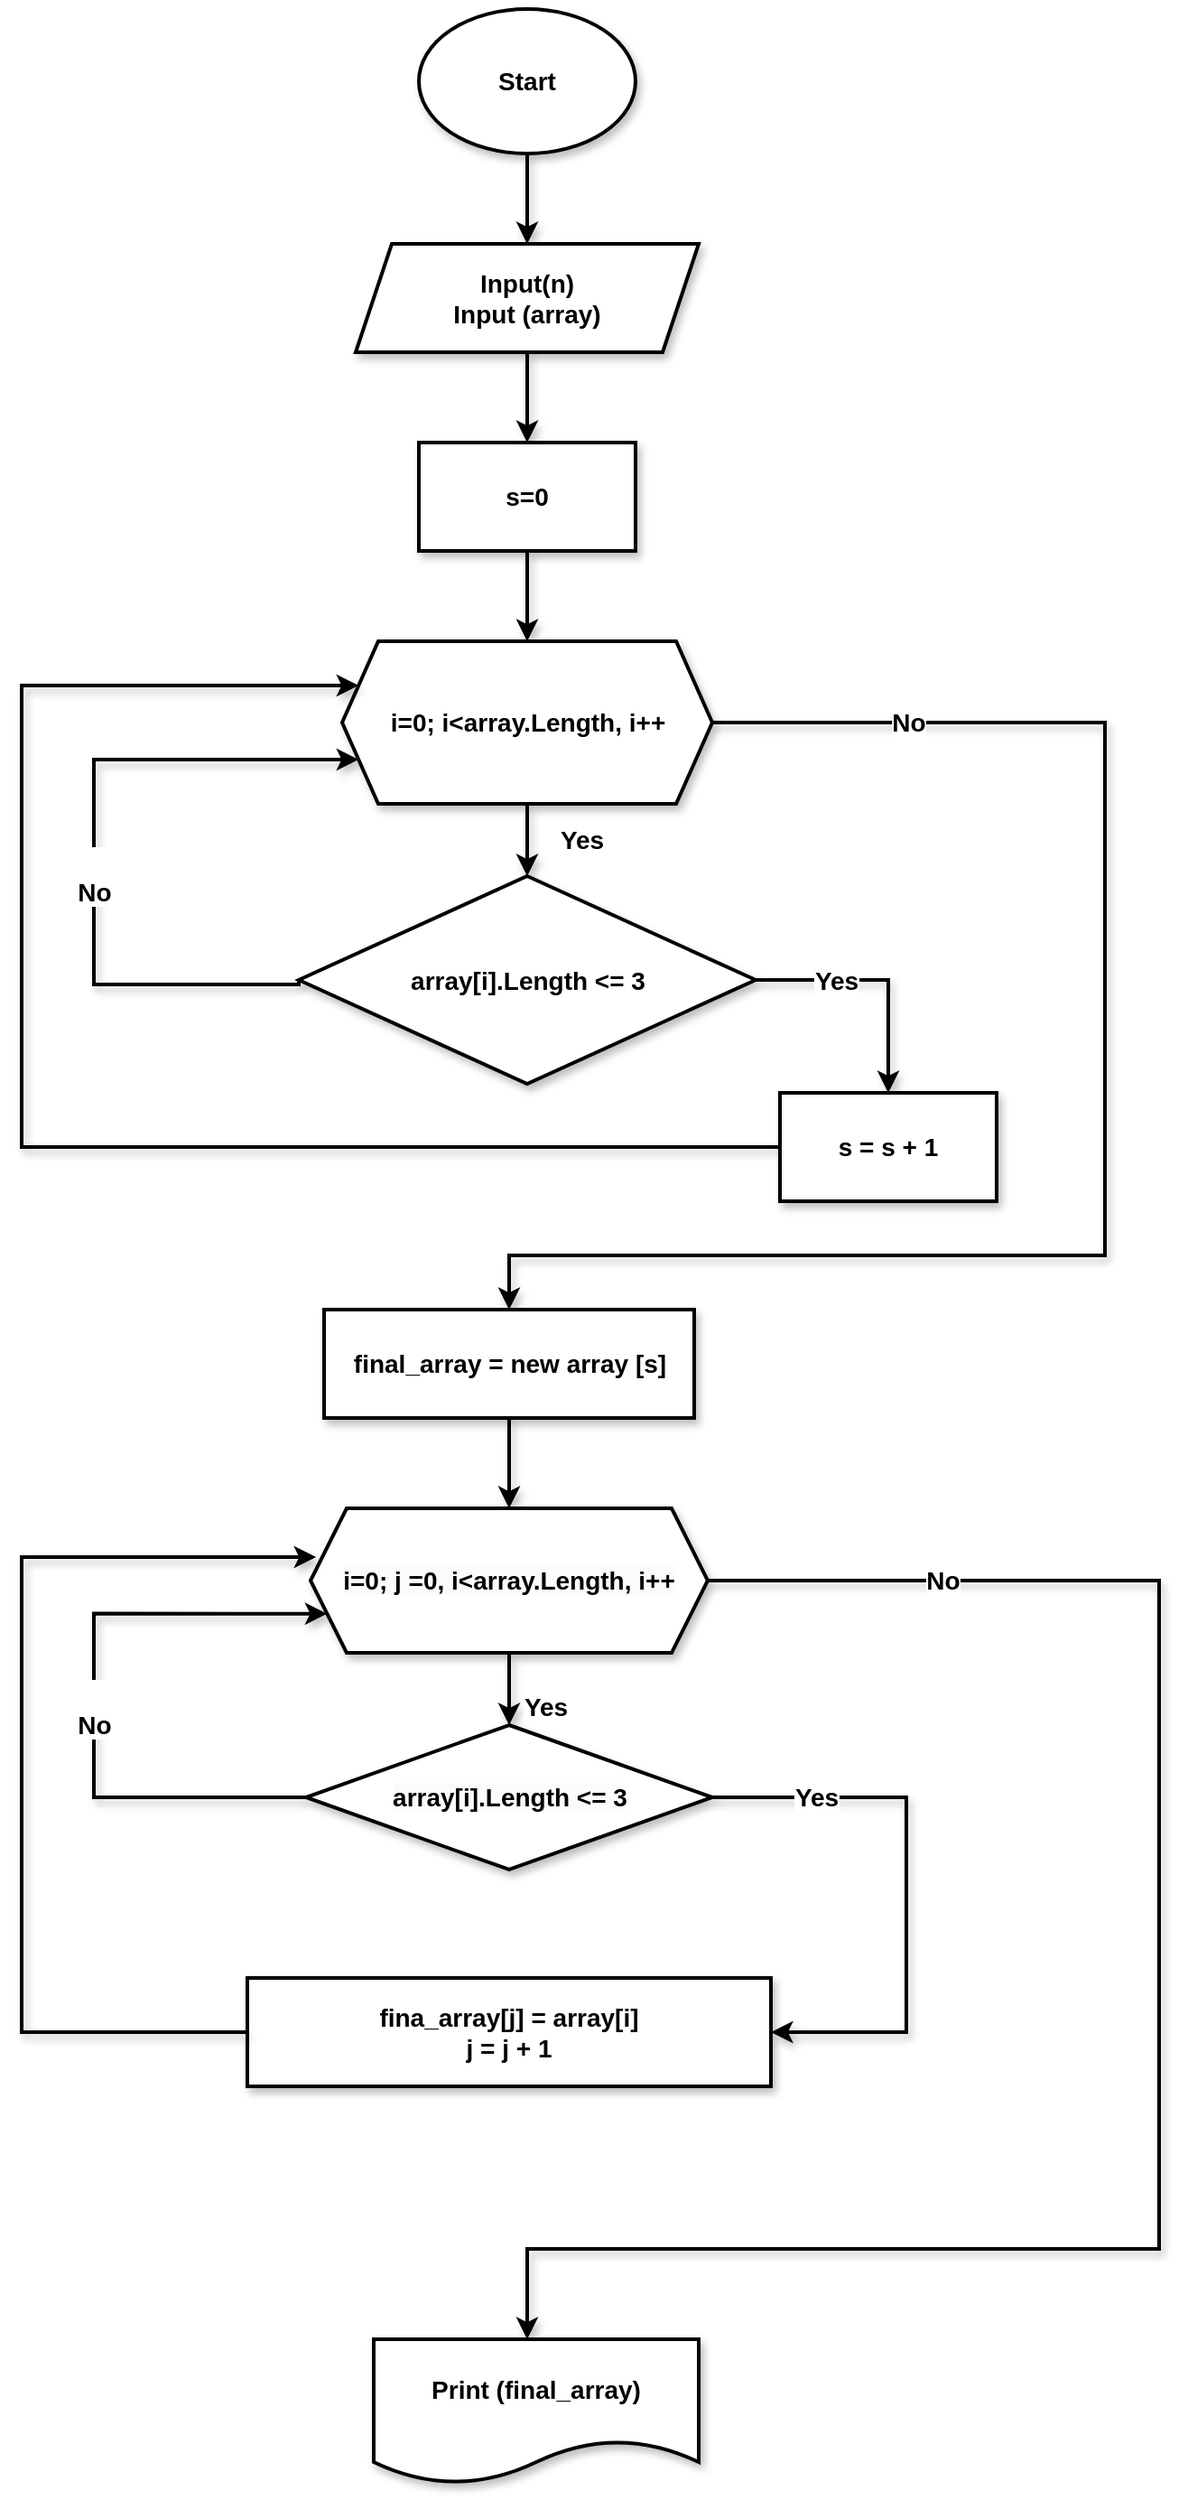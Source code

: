 <mxfile version="24.2.5" type="github">
  <diagram id="C5RBs43oDa-KdzZeNtuy" name="Page-1">
    <mxGraphModel dx="1380" dy="749" grid="1" gridSize="10" guides="1" tooltips="1" connect="1" arrows="1" fold="1" page="1" pageScale="1" pageWidth="827" pageHeight="1169" math="0" shadow="0">
      <root>
        <mxCell id="WIyWlLk6GJQsqaUBKTNV-0" />
        <mxCell id="WIyWlLk6GJQsqaUBKTNV-1" parent="WIyWlLk6GJQsqaUBKTNV-0" />
        <mxCell id="L28LVKQezSPmxj77LQ7G-15" style="edgeStyle=orthogonalEdgeStyle;rounded=0;orthogonalLoop=1;jettySize=auto;html=1;strokeWidth=2;fontSize=14;fontStyle=1;labelBorderColor=none;fontFamily=Helvetica;shadow=1;" edge="1" parent="WIyWlLk6GJQsqaUBKTNV-1" source="L28LVKQezSPmxj77LQ7G-0" target="L28LVKQezSPmxj77LQ7G-1">
          <mxGeometry relative="1" as="geometry" />
        </mxCell>
        <mxCell id="L28LVKQezSPmxj77LQ7G-0" value="Start" style="ellipse;whiteSpace=wrap;html=1;strokeWidth=2;fontSize=14;fontStyle=1;labelBorderColor=none;fontFamily=Helvetica;shadow=1;" vertex="1" parent="WIyWlLk6GJQsqaUBKTNV-1">
          <mxGeometry x="340" y="40" width="120" height="80" as="geometry" />
        </mxCell>
        <mxCell id="L28LVKQezSPmxj77LQ7G-16" style="edgeStyle=orthogonalEdgeStyle;rounded=0;orthogonalLoop=1;jettySize=auto;html=1;strokeWidth=2;fontSize=14;fontStyle=1;labelBorderColor=none;fontFamily=Helvetica;shadow=1;" edge="1" parent="WIyWlLk6GJQsqaUBKTNV-1" source="L28LVKQezSPmxj77LQ7G-1" target="L28LVKQezSPmxj77LQ7G-4">
          <mxGeometry relative="1" as="geometry" />
        </mxCell>
        <mxCell id="L28LVKQezSPmxj77LQ7G-1" value="Input(n)&lt;div style=&quot;font-size: 14px;&quot;&gt;Input (array)&lt;/div&gt;" style="shape=parallelogram;perimeter=parallelogramPerimeter;whiteSpace=wrap;html=1;fixedSize=1;strokeWidth=2;fontSize=14;fontStyle=1;labelBorderColor=none;fontFamily=Helvetica;shadow=1;" vertex="1" parent="WIyWlLk6GJQsqaUBKTNV-1">
          <mxGeometry x="305" y="170" width="190" height="60" as="geometry" />
        </mxCell>
        <mxCell id="L28LVKQezSPmxj77LQ7G-17" style="edgeStyle=orthogonalEdgeStyle;rounded=0;orthogonalLoop=1;jettySize=auto;html=1;strokeWidth=2;fontSize=14;fontStyle=1;labelBorderColor=none;fontFamily=Helvetica;shadow=1;" edge="1" parent="WIyWlLk6GJQsqaUBKTNV-1" source="L28LVKQezSPmxj77LQ7G-4" target="L28LVKQezSPmxj77LQ7G-5">
          <mxGeometry relative="1" as="geometry" />
        </mxCell>
        <mxCell id="L28LVKQezSPmxj77LQ7G-4" value="s=0" style="rounded=0;whiteSpace=wrap;html=1;strokeWidth=2;fontSize=14;fontStyle=1;labelBorderColor=none;fontFamily=Helvetica;shadow=1;" vertex="1" parent="WIyWlLk6GJQsqaUBKTNV-1">
          <mxGeometry x="340" y="280" width="120" height="60" as="geometry" />
        </mxCell>
        <mxCell id="L28LVKQezSPmxj77LQ7G-9" value="Yes" style="edgeStyle=orthogonalEdgeStyle;rounded=0;orthogonalLoop=1;jettySize=auto;html=1;entryX=0.5;entryY=0;entryDx=0;entryDy=0;strokeWidth=2;fontSize=14;fontStyle=1;labelBorderColor=none;fontFamily=Helvetica;shadow=1;" edge="1" parent="WIyWlLk6GJQsqaUBKTNV-1" source="L28LVKQezSPmxj77LQ7G-5" target="L28LVKQezSPmxj77LQ7G-7">
          <mxGeometry y="30" relative="1" as="geometry">
            <Array as="points">
              <mxPoint x="400" y="500" />
              <mxPoint x="400" y="500" />
            </Array>
            <mxPoint as="offset" />
          </mxGeometry>
        </mxCell>
        <mxCell id="L28LVKQezSPmxj77LQ7G-13" value="No" style="edgeStyle=orthogonalEdgeStyle;rounded=0;orthogonalLoop=1;jettySize=auto;html=1;strokeWidth=2;shadow=1;fontSize=14;fontStyle=1" edge="1" parent="WIyWlLk6GJQsqaUBKTNV-1" source="L28LVKQezSPmxj77LQ7G-5" target="L28LVKQezSPmxj77LQ7G-14">
          <mxGeometry x="-0.754" relative="1" as="geometry">
            <mxPoint x="520" y="880" as="targetPoint" />
            <Array as="points">
              <mxPoint x="720" y="435" />
              <mxPoint x="720" y="730" />
              <mxPoint x="390" y="730" />
            </Array>
            <mxPoint x="1" as="offset" />
          </mxGeometry>
        </mxCell>
        <mxCell id="L28LVKQezSPmxj77LQ7G-5" value="i=0; i&amp;lt;array.Length, i++" style="shape=hexagon;perimeter=hexagonPerimeter2;whiteSpace=wrap;html=1;fixedSize=1;strokeWidth=2;fontSize=14;fontStyle=1;labelBorderColor=none;fontFamily=Helvetica;shadow=1;" vertex="1" parent="WIyWlLk6GJQsqaUBKTNV-1">
          <mxGeometry x="297.5" y="390" width="205" height="90" as="geometry" />
        </mxCell>
        <mxCell id="L28LVKQezSPmxj77LQ7G-8" value="&lt;div&gt;&lt;br&gt;&lt;/div&gt;&lt;div&gt;No&lt;br&gt;&lt;/div&gt;" style="edgeStyle=orthogonalEdgeStyle;rounded=0;orthogonalLoop=1;jettySize=auto;html=1;entryX=0;entryY=0.75;entryDx=0;entryDy=0;exitX=0;exitY=0.5;exitDx=0;exitDy=0;strokeWidth=2;shadow=1;fontSize=14;fontStyle=1" edge="1" parent="WIyWlLk6GJQsqaUBKTNV-1" source="L28LVKQezSPmxj77LQ7G-7" target="L28LVKQezSPmxj77LQ7G-5">
          <mxGeometry x="-0.091" relative="1" as="geometry">
            <Array as="points">
              <mxPoint x="274" y="580" />
              <mxPoint x="160" y="580" />
              <mxPoint x="160" y="455" />
            </Array>
            <mxPoint as="offset" />
          </mxGeometry>
        </mxCell>
        <mxCell id="L28LVKQezSPmxj77LQ7G-11" value="Yes" style="edgeStyle=orthogonalEdgeStyle;rounded=0;orthogonalLoop=1;jettySize=auto;html=1;exitX=1;exitY=0.5;exitDx=0;exitDy=0;strokeWidth=2;fontSize=14;fontStyle=1;labelBorderColor=none;fontFamily=Helvetica;shadow=1;" edge="1" parent="WIyWlLk6GJQsqaUBKTNV-1" source="L28LVKQezSPmxj77LQ7G-7" target="L28LVKQezSPmxj77LQ7G-10">
          <mxGeometry x="-0.36" relative="1" as="geometry">
            <mxPoint x="1" as="offset" />
          </mxGeometry>
        </mxCell>
        <mxCell id="L28LVKQezSPmxj77LQ7G-7" value="array[i].Length &amp;lt;= 3" style="rhombus;whiteSpace=wrap;html=1;strokeWidth=2;fontSize=14;fontStyle=1;labelBorderColor=none;fontFamily=Helvetica;shadow=1;" vertex="1" parent="WIyWlLk6GJQsqaUBKTNV-1">
          <mxGeometry x="273.5" y="520" width="253" height="115" as="geometry" />
        </mxCell>
        <mxCell id="L28LVKQezSPmxj77LQ7G-12" style="edgeStyle=orthogonalEdgeStyle;rounded=0;orthogonalLoop=1;jettySize=auto;html=1;exitX=0;exitY=0.5;exitDx=0;exitDy=0;entryX=0;entryY=0.25;entryDx=0;entryDy=0;strokeWidth=2;shadow=1;" edge="1" parent="WIyWlLk6GJQsqaUBKTNV-1" source="L28LVKQezSPmxj77LQ7G-10" target="L28LVKQezSPmxj77LQ7G-5">
          <mxGeometry relative="1" as="geometry">
            <mxPoint x="100" y="450" as="targetPoint" />
            <mxPoint x="130" y="792.5" as="sourcePoint" />
            <Array as="points">
              <mxPoint x="120" y="670" />
              <mxPoint x="120" y="415" />
            </Array>
          </mxGeometry>
        </mxCell>
        <mxCell id="L28LVKQezSPmxj77LQ7G-10" value="s = s + 1" style="whiteSpace=wrap;html=1;fontSize=14;fontStyle=1;strokeWidth=2;shadow=1;" vertex="1" parent="WIyWlLk6GJQsqaUBKTNV-1">
          <mxGeometry x="540" y="640" width="120" height="60" as="geometry" />
        </mxCell>
        <mxCell id="L28LVKQezSPmxj77LQ7G-19" style="edgeStyle=orthogonalEdgeStyle;rounded=0;orthogonalLoop=1;jettySize=auto;html=1;entryX=0.5;entryY=0;entryDx=0;entryDy=0;strokeWidth=2;fontSize=14;fontStyle=1;labelBorderColor=none;fontFamily=Helvetica;shadow=1;" edge="1" parent="WIyWlLk6GJQsqaUBKTNV-1" source="L28LVKQezSPmxj77LQ7G-14" target="L28LVKQezSPmxj77LQ7G-18">
          <mxGeometry relative="1" as="geometry" />
        </mxCell>
        <mxCell id="L28LVKQezSPmxj77LQ7G-14" value="final_array = new array [s]" style="rounded=0;whiteSpace=wrap;html=1;strokeWidth=2;fontSize=14;fontStyle=1;labelBorderColor=none;fontFamily=Helvetica;shadow=1;" vertex="1" parent="WIyWlLk6GJQsqaUBKTNV-1">
          <mxGeometry x="287.5" y="760" width="205" height="60" as="geometry" />
        </mxCell>
        <mxCell id="L28LVKQezSPmxj77LQ7G-21" value="&lt;br&gt;&lt;span style=&quot;color: rgb(0, 0, 0); font-family: Helvetica; font-size: 14px; font-style: normal; font-variant-ligatures: normal; font-variant-caps: normal; font-weight: 700; letter-spacing: normal; orphans: 2; text-align: center; text-indent: 0px; text-transform: none; widows: 2; word-spacing: 0px; -webkit-text-stroke-width: 0px; white-space: nowrap; background-color: rgb(255, 255, 255); text-decoration-thickness: initial; text-decoration-style: initial; text-decoration-color: initial; display: inline !important; float: none;&quot;&gt;Yes&lt;/span&gt;&lt;div&gt;&lt;br/&gt;&lt;/div&gt;" style="edgeStyle=orthogonalEdgeStyle;rounded=0;orthogonalLoop=1;jettySize=auto;html=1;entryX=0.5;entryY=0;entryDx=0;entryDy=0;strokeWidth=2;fontSize=14;fontStyle=1;labelBorderColor=none;fontFamily=Helvetica;shadow=1;" edge="1" parent="WIyWlLk6GJQsqaUBKTNV-1" source="L28LVKQezSPmxj77LQ7G-18" target="L28LVKQezSPmxj77LQ7G-20">
          <mxGeometry x="0.5" y="20" relative="1" as="geometry">
            <mxPoint as="offset" />
          </mxGeometry>
        </mxCell>
        <mxCell id="L28LVKQezSPmxj77LQ7G-26" value="&#xa;&lt;br style=&quot;font-size: 14px;&quot; class=&quot;Apple-interchange-newline&quot;&gt;&lt;span style=&quot;color: rgb(0, 0, 0); font-family: Helvetica; font-size: 14px; font-style: normal; font-variant-ligatures: normal; font-variant-caps: normal; letter-spacing: normal; orphans: 2; text-align: center; text-indent: 0px; text-transform: none; widows: 2; word-spacing: 0px; -webkit-text-stroke-width: 0px; white-space: nowrap; background-color: rgb(255, 255, 255); text-decoration-thickness: initial; text-decoration-style: initial; text-decoration-color: initial; float: none; display: inline !important;&quot;&gt;No&lt;/span&gt;&#xa;&#xa;" style="edgeStyle=orthogonalEdgeStyle;rounded=0;orthogonalLoop=1;jettySize=auto;html=1;strokeWidth=2;shadow=1;fontSize=14;fontStyle=1" edge="1" parent="WIyWlLk6GJQsqaUBKTNV-1" source="L28LVKQezSPmxj77LQ7G-18" target="L28LVKQezSPmxj77LQ7G-27">
          <mxGeometry x="-0.745" relative="1" as="geometry">
            <mxPoint x="740" y="1240" as="targetPoint" />
            <Array as="points">
              <mxPoint x="750" y="910" />
              <mxPoint x="750" y="1280" />
              <mxPoint x="400" y="1280" />
            </Array>
            <mxPoint as="offset" />
          </mxGeometry>
        </mxCell>
        <mxCell id="L28LVKQezSPmxj77LQ7G-18" value="&lt;br style=&quot;font-size: 14px;&quot;&gt;&lt;span style=&quot;color: rgb(0, 0, 0); font-size: 14px; font-style: normal; font-variant-ligatures: normal; font-variant-caps: normal; letter-spacing: normal; orphans: 2; text-align: center; text-indent: 0px; text-transform: none; widows: 2; word-spacing: 0px; -webkit-text-stroke-width: 0px; white-space: normal; background-color: rgb(251, 251, 251); text-decoration-thickness: initial; text-decoration-style: initial; text-decoration-color: initial; float: none; display: inline !important;&quot;&gt;i=0; j =0, i&amp;lt;array.Length, i++&lt;/span&gt;&lt;div style=&quot;font-size: 14px;&quot;&gt;&lt;br style=&quot;font-size: 14px;&quot;&gt;&lt;/div&gt;" style="shape=hexagon;perimeter=hexagonPerimeter2;whiteSpace=wrap;html=1;fixedSize=1;strokeWidth=2;fontSize=14;fontStyle=1;labelBorderColor=none;fontFamily=Helvetica;shadow=1;" vertex="1" parent="WIyWlLk6GJQsqaUBKTNV-1">
          <mxGeometry x="280" y="870" width="220" height="80" as="geometry" />
        </mxCell>
        <mxCell id="L28LVKQezSPmxj77LQ7G-22" value="&lt;blockquote style=&quot;margin: 0 0 0 40px; border: none; padding: 0px;&quot;&gt;&lt;/blockquote&gt;&lt;div style=&quot;line-height: 120%;&quot;&gt;&lt;br&gt;&lt;/div&gt;&lt;span style=&quot;orphans: 2; text-indent: 0px; widows: 2; text-decoration-thickness: initial; text-decoration-style: initial; text-decoration-color: initial; float: none; display: inline !important;&quot;&gt;&lt;div style=&quot;line-height: 120%;&quot;&gt;No&lt;/div&gt;&lt;/span&gt;" style="edgeStyle=orthogonalEdgeStyle;rounded=0;orthogonalLoop=1;jettySize=auto;html=1;entryX=0;entryY=0.75;entryDx=0;entryDy=0;strokeWidth=2;shadow=1;horizontal=1;verticalAlign=middle;fontSize=14;fontStyle=1;labelBackgroundColor=default;" edge="1" parent="WIyWlLk6GJQsqaUBKTNV-1" source="L28LVKQezSPmxj77LQ7G-20" target="L28LVKQezSPmxj77LQ7G-18">
          <mxGeometry x="-0.041" relative="1" as="geometry">
            <Array as="points">
              <mxPoint x="160" y="1030" />
              <mxPoint x="160" y="928" />
            </Array>
            <mxPoint as="offset" />
          </mxGeometry>
        </mxCell>
        <mxCell id="L28LVKQezSPmxj77LQ7G-23" value="&lt;br&gt;&lt;span style=&quot;color: rgb(0, 0, 0); font-family: Helvetica; font-size: 14px; font-style: normal; font-variant-ligatures: normal; font-variant-caps: normal; font-weight: 700; letter-spacing: normal; orphans: 2; text-align: center; text-indent: 0px; text-transform: none; widows: 2; word-spacing: 0px; -webkit-text-stroke-width: 0px; white-space: nowrap; background-color: rgb(255, 255, 255); text-decoration-thickness: initial; text-decoration-style: initial; text-decoration-color: initial; display: inline !important; float: none;&quot;&gt;Yes&lt;/span&gt;&lt;div&gt;&lt;br/&gt;&lt;/div&gt;" style="edgeStyle=orthogonalEdgeStyle;rounded=0;orthogonalLoop=1;jettySize=auto;html=1;strokeWidth=2;fontSize=14;fontStyle=1;labelBorderColor=none;fontFamily=Helvetica;shadow=1;horizontal=1;" edge="1" parent="WIyWlLk6GJQsqaUBKTNV-1" source="L28LVKQezSPmxj77LQ7G-20" target="L28LVKQezSPmxj77LQ7G-24">
          <mxGeometry x="-0.632" relative="1" as="geometry">
            <mxPoint x="610" y="1150" as="targetPoint" />
            <Array as="points">
              <mxPoint x="610" y="1030" />
              <mxPoint x="610" y="1160" />
            </Array>
            <mxPoint as="offset" />
          </mxGeometry>
        </mxCell>
        <mxCell id="L28LVKQezSPmxj77LQ7G-20" value="&lt;span style=&quot;color: rgb(0, 0, 0); font-size: 14px; font-style: normal; font-variant-ligatures: normal; font-variant-caps: normal; letter-spacing: normal; orphans: 2; text-align: center; text-indent: 0px; text-transform: none; widows: 2; word-spacing: 0px; -webkit-text-stroke-width: 0px; white-space: normal; background-color: rgb(251, 251, 251); text-decoration-thickness: initial; text-decoration-style: initial; text-decoration-color: initial; float: none; display: inline !important;&quot;&gt;array[i].Length &amp;lt;= 3&lt;/span&gt;" style="rhombus;whiteSpace=wrap;html=1;strokeWidth=2;fontSize=14;fontStyle=1;labelBorderColor=none;fontFamily=Helvetica;shadow=1;" vertex="1" parent="WIyWlLk6GJQsqaUBKTNV-1">
          <mxGeometry x="277.5" y="990" width="225" height="80" as="geometry" />
        </mxCell>
        <mxCell id="L28LVKQezSPmxj77LQ7G-24" value="fina_array[j] = array[i]&lt;div style=&quot;font-size: 14px;&quot;&gt;j = j + 1&lt;/div&gt;" style="rounded=0;whiteSpace=wrap;html=1;strokeWidth=2;fontSize=14;fontStyle=1;labelBorderColor=none;fontFamily=Helvetica;shadow=1;" vertex="1" parent="WIyWlLk6GJQsqaUBKTNV-1">
          <mxGeometry x="245" y="1130" width="290" height="60" as="geometry" />
        </mxCell>
        <mxCell id="L28LVKQezSPmxj77LQ7G-25" style="edgeStyle=orthogonalEdgeStyle;rounded=0;orthogonalLoop=1;jettySize=auto;html=1;entryX=0.014;entryY=0.338;entryDx=0;entryDy=0;entryPerimeter=0;exitX=0;exitY=0.5;exitDx=0;exitDy=0;strokeWidth=2;shadow=1;" edge="1" parent="WIyWlLk6GJQsqaUBKTNV-1" source="L28LVKQezSPmxj77LQ7G-24" target="L28LVKQezSPmxj77LQ7G-18">
          <mxGeometry relative="1" as="geometry">
            <Array as="points">
              <mxPoint x="120" y="1160" />
              <mxPoint x="120" y="897" />
            </Array>
          </mxGeometry>
        </mxCell>
        <mxCell id="L28LVKQezSPmxj77LQ7G-27" value="Print (final_array)" style="shape=document;whiteSpace=wrap;html=1;boundedLbl=1;strokeWidth=2;fontSize=14;fontStyle=1;labelBorderColor=none;fontFamily=Helvetica;shadow=1;" vertex="1" parent="WIyWlLk6GJQsqaUBKTNV-1">
          <mxGeometry x="315" y="1330" width="180" height="80" as="geometry" />
        </mxCell>
      </root>
    </mxGraphModel>
  </diagram>
</mxfile>
